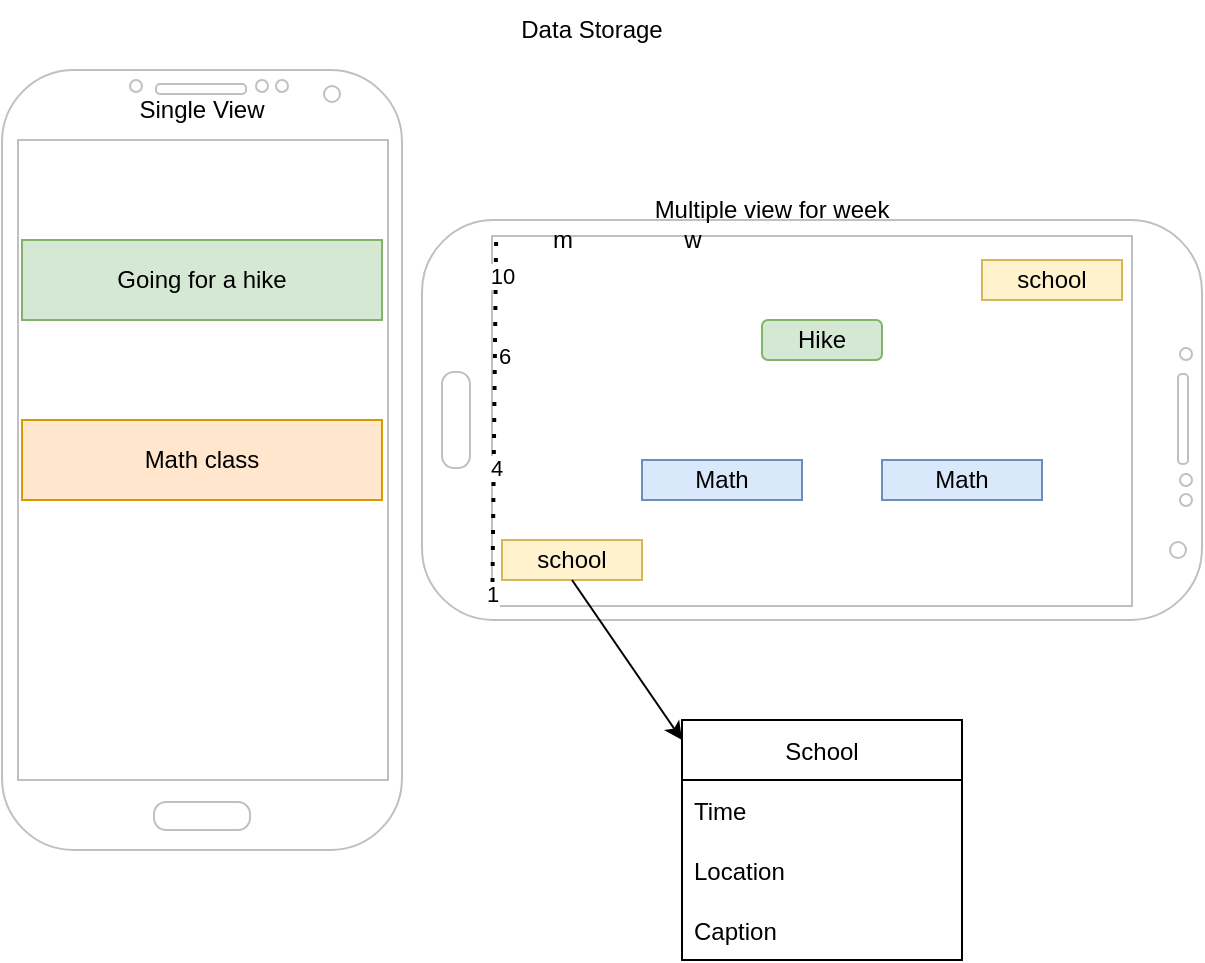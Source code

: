 <mxfile version="20.3.6" type="github">
  <diagram id="Kh1Igy-AzxtyMvEr5vgm" name="Page-1">
    <mxGraphModel dx="946" dy="645" grid="1" gridSize="10" guides="1" tooltips="1" connect="1" arrows="1" fold="1" page="1" pageScale="1" pageWidth="850" pageHeight="1100" math="0" shadow="0">
      <root>
        <mxCell id="0" />
        <mxCell id="1" parent="0" />
        <mxCell id="S4ykc2VBwH_TTjgMr_4d-1" value="" style="verticalLabelPosition=bottom;verticalAlign=top;html=1;shadow=0;dashed=0;strokeWidth=1;shape=mxgraph.android.phone2;strokeColor=#c0c0c0;" vertex="1" parent="1">
          <mxGeometry x="120" y="145" width="200" height="390" as="geometry" />
        </mxCell>
        <mxCell id="S4ykc2VBwH_TTjgMr_4d-2" value="Math class" style="rounded=0;whiteSpace=wrap;html=1;fillColor=#ffe6cc;strokeColor=#d79b00;" vertex="1" parent="1">
          <mxGeometry x="130" y="320" width="180" height="40" as="geometry" />
        </mxCell>
        <mxCell id="S4ykc2VBwH_TTjgMr_4d-3" value="Going for a hike" style="rounded=0;whiteSpace=wrap;html=1;fillColor=#d5e8d4;strokeColor=#82b366;" vertex="1" parent="1">
          <mxGeometry x="130" y="230" width="180" height="40" as="geometry" />
        </mxCell>
        <mxCell id="S4ykc2VBwH_TTjgMr_4d-4" value="" style="verticalLabelPosition=bottom;verticalAlign=top;html=1;shadow=0;dashed=0;strokeWidth=1;shape=mxgraph.android.phone2;strokeColor=#c0c0c0;direction=south;" vertex="1" parent="1">
          <mxGeometry x="330" y="220" width="390" height="200" as="geometry" />
        </mxCell>
        <mxCell id="S4ykc2VBwH_TTjgMr_4d-5" value="Single View" style="text;html=1;strokeColor=none;fillColor=none;align=center;verticalAlign=middle;whiteSpace=wrap;rounded=0;" vertex="1" parent="1">
          <mxGeometry x="175" y="150" width="90" height="30" as="geometry" />
        </mxCell>
        <mxCell id="S4ykc2VBwH_TTjgMr_4d-6" value="Multiple view for week" style="text;html=1;strokeColor=none;fillColor=none;align=center;verticalAlign=middle;whiteSpace=wrap;rounded=0;" vertex="1" parent="1">
          <mxGeometry x="425" y="200" width="160" height="30" as="geometry" />
        </mxCell>
        <mxCell id="S4ykc2VBwH_TTjgMr_4d-7" value="school" style="rounded=0;whiteSpace=wrap;html=1;fillColor=#fff2cc;strokeColor=#d6b656;" vertex="1" parent="1">
          <mxGeometry x="370" y="380" width="70" height="20" as="geometry" />
        </mxCell>
        <mxCell id="S4ykc2VBwH_TTjgMr_4d-8" value="Math" style="rounded=0;whiteSpace=wrap;html=1;fillColor=#dae8fc;strokeColor=#6c8ebf;" vertex="1" parent="1">
          <mxGeometry x="440" y="340" width="80" height="20" as="geometry" />
        </mxCell>
        <mxCell id="S4ykc2VBwH_TTjgMr_4d-9" value="Hike" style="rounded=1;whiteSpace=wrap;html=1;fillColor=#d5e8d4;strokeColor=#82b366;" vertex="1" parent="1">
          <mxGeometry x="500" y="270" width="60" height="20" as="geometry" />
        </mxCell>
        <mxCell id="S4ykc2VBwH_TTjgMr_4d-10" value="Data Storage" style="text;html=1;strokeColor=none;fillColor=none;align=center;verticalAlign=middle;whiteSpace=wrap;rounded=0;" vertex="1" parent="1">
          <mxGeometry x="370" y="110" width="90" height="30" as="geometry" />
        </mxCell>
        <mxCell id="S4ykc2VBwH_TTjgMr_4d-11" value="" style="endArrow=none;dashed=1;html=1;dashPattern=1 3;strokeWidth=2;rounded=0;exitX=0.055;exitY=0.905;exitDx=0;exitDy=0;exitPerimeter=0;entryX=0.975;entryY=0.91;entryDx=0;entryDy=0;entryPerimeter=0;" edge="1" parent="1" source="S4ykc2VBwH_TTjgMr_4d-4" target="S4ykc2VBwH_TTjgMr_4d-4">
          <mxGeometry width="50" height="50" relative="1" as="geometry">
            <mxPoint x="400" y="360" as="sourcePoint" />
            <mxPoint x="450" y="310" as="targetPoint" />
          </mxGeometry>
        </mxCell>
        <mxCell id="S4ykc2VBwH_TTjgMr_4d-12" value="10" style="edgeLabel;html=1;align=center;verticalAlign=middle;resizable=0;points=[];" vertex="1" connectable="0" parent="S4ykc2VBwH_TTjgMr_4d-11">
          <mxGeometry x="-0.816" y="3" relative="1" as="geometry">
            <mxPoint as="offset" />
          </mxGeometry>
        </mxCell>
        <mxCell id="S4ykc2VBwH_TTjgMr_4d-13" value="6" style="edgeLabel;html=1;align=center;verticalAlign=middle;resizable=0;points=[];" vertex="1" connectable="0" parent="S4ykc2VBwH_TTjgMr_4d-11">
          <mxGeometry x="-0.381" y="4" relative="1" as="geometry">
            <mxPoint as="offset" />
          </mxGeometry>
        </mxCell>
        <mxCell id="S4ykc2VBwH_TTjgMr_4d-14" value="4" style="edgeLabel;html=1;align=center;verticalAlign=middle;resizable=0;points=[];" vertex="1" connectable="0" parent="S4ykc2VBwH_TTjgMr_4d-11">
          <mxGeometry x="0.228" y="1" relative="1" as="geometry">
            <mxPoint as="offset" />
          </mxGeometry>
        </mxCell>
        <mxCell id="S4ykc2VBwH_TTjgMr_4d-15" value="1" style="edgeLabel;html=1;align=center;verticalAlign=middle;resizable=0;points=[];" vertex="1" connectable="0" parent="S4ykc2VBwH_TTjgMr_4d-11">
          <mxGeometry x="0.913" relative="1" as="geometry">
            <mxPoint as="offset" />
          </mxGeometry>
        </mxCell>
        <mxCell id="S4ykc2VBwH_TTjgMr_4d-16" value="m" style="text;html=1;align=center;verticalAlign=middle;resizable=0;points=[];autosize=1;strokeColor=none;fillColor=none;" vertex="1" parent="1">
          <mxGeometry x="385" y="215" width="30" height="30" as="geometry" />
        </mxCell>
        <mxCell id="S4ykc2VBwH_TTjgMr_4d-17" value="w" style="text;html=1;align=center;verticalAlign=middle;resizable=0;points=[];autosize=1;strokeColor=none;fillColor=none;" vertex="1" parent="1">
          <mxGeometry x="450" y="215" width="30" height="30" as="geometry" />
        </mxCell>
        <mxCell id="S4ykc2VBwH_TTjgMr_4d-18" value="Math" style="rounded=0;whiteSpace=wrap;html=1;fillColor=#dae8fc;strokeColor=#6c8ebf;" vertex="1" parent="1">
          <mxGeometry x="560" y="340" width="80" height="20" as="geometry" />
        </mxCell>
        <mxCell id="S4ykc2VBwH_TTjgMr_4d-19" value="school" style="rounded=0;whiteSpace=wrap;html=1;fillColor=#fff2cc;strokeColor=#d6b656;" vertex="1" parent="1">
          <mxGeometry x="610" y="240" width="70" height="20" as="geometry" />
        </mxCell>
        <mxCell id="S4ykc2VBwH_TTjgMr_4d-23" value="" style="endArrow=classic;html=1;rounded=0;exitX=0.5;exitY=1;exitDx=0;exitDy=0;" edge="1" parent="1" source="S4ykc2VBwH_TTjgMr_4d-7">
          <mxGeometry width="50" height="50" relative="1" as="geometry">
            <mxPoint x="400" y="360" as="sourcePoint" />
            <mxPoint x="460" y="480" as="targetPoint" />
          </mxGeometry>
        </mxCell>
        <mxCell id="S4ykc2VBwH_TTjgMr_4d-25" value="School" style="swimlane;fontStyle=0;childLayout=stackLayout;horizontal=1;startSize=30;horizontalStack=0;resizeParent=1;resizeParentMax=0;resizeLast=0;collapsible=1;marginBottom=0;" vertex="1" parent="1">
          <mxGeometry x="460" y="470" width="140" height="120" as="geometry" />
        </mxCell>
        <mxCell id="S4ykc2VBwH_TTjgMr_4d-26" value="Time" style="text;strokeColor=none;fillColor=none;align=left;verticalAlign=middle;spacingLeft=4;spacingRight=4;overflow=hidden;points=[[0,0.5],[1,0.5]];portConstraint=eastwest;rotatable=0;" vertex="1" parent="S4ykc2VBwH_TTjgMr_4d-25">
          <mxGeometry y="30" width="140" height="30" as="geometry" />
        </mxCell>
        <mxCell id="S4ykc2VBwH_TTjgMr_4d-27" value="Location" style="text;strokeColor=none;fillColor=none;align=left;verticalAlign=middle;spacingLeft=4;spacingRight=4;overflow=hidden;points=[[0,0.5],[1,0.5]];portConstraint=eastwest;rotatable=0;" vertex="1" parent="S4ykc2VBwH_TTjgMr_4d-25">
          <mxGeometry y="60" width="140" height="30" as="geometry" />
        </mxCell>
        <mxCell id="S4ykc2VBwH_TTjgMr_4d-28" value="Caption" style="text;strokeColor=none;fillColor=none;align=left;verticalAlign=middle;spacingLeft=4;spacingRight=4;overflow=hidden;points=[[0,0.5],[1,0.5]];portConstraint=eastwest;rotatable=0;" vertex="1" parent="S4ykc2VBwH_TTjgMr_4d-25">
          <mxGeometry y="90" width="140" height="30" as="geometry" />
        </mxCell>
      </root>
    </mxGraphModel>
  </diagram>
</mxfile>
